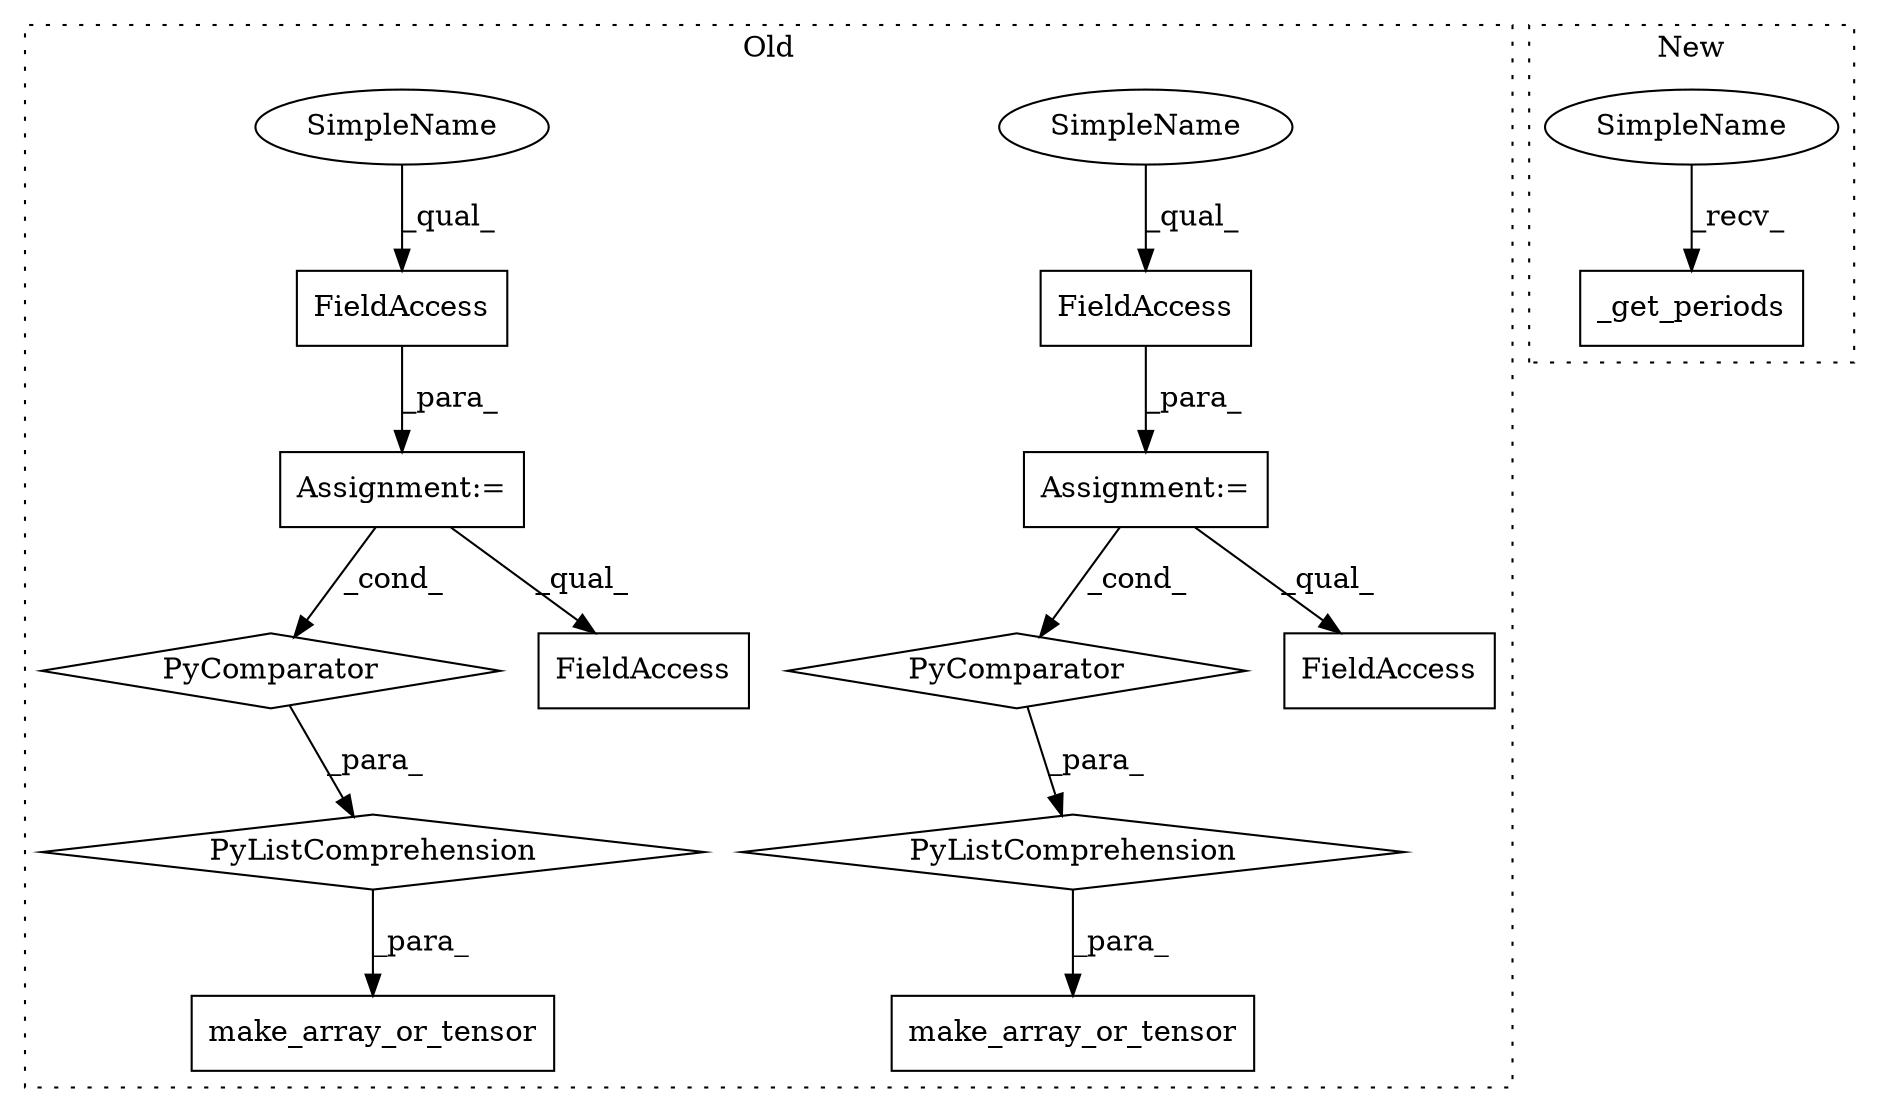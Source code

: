 digraph G {
subgraph cluster0 {
1 [label="PyListComprehension" a="109" s="9283" l="107" shape="diamond"];
3 [label="PyComparator" a="113" s="9347" l="35" shape="diamond"];
4 [label="make_array_or_tensor" a="32" s="9251,9390" l="32,-5" shape="box"];
5 [label="Assignment:=" a="7" s="9347" l="35" shape="box"];
6 [label="FieldAccess" a="22" s="9283" l="6" shape="box"];
7 [label="FieldAccess" a="22" s="9356" l="17" shape="box"];
8 [label="FieldAccess" a="22" s="9221" l="17" shape="box"];
9 [label="Assignment:=" a="7" s="9212" l="35" shape="box"];
10 [label="PyComparator" a="113" s="9212" l="35" shape="diamond"];
11 [label="FieldAccess" a="22" s="9145" l="9" shape="box"];
12 [label="make_array_or_tensor" a="32" s="9113,9255" l="32,-5" shape="box"];
13 [label="PyListComprehension" a="109" s="9145" l="110" shape="diamond"];
14 [label="SimpleName" a="42" s="9221" l="4" shape="ellipse"];
15 [label="SimpleName" a="42" s="9356" l="4" shape="ellipse"];
label = "Old";
style="dotted";
}
subgraph cluster1 {
2 [label="_get_periods" a="32" s="9104" l="14" shape="box"];
16 [label="SimpleName" a="42" s="9099" l="4" shape="ellipse"];
label = "New";
style="dotted";
}
1 -> 4 [label="_para_"];
3 -> 1 [label="_para_"];
5 -> 3 [label="_cond_"];
5 -> 6 [label="_qual_"];
7 -> 5 [label="_para_"];
8 -> 9 [label="_para_"];
9 -> 11 [label="_qual_"];
9 -> 10 [label="_cond_"];
10 -> 13 [label="_para_"];
13 -> 12 [label="_para_"];
14 -> 8 [label="_qual_"];
15 -> 7 [label="_qual_"];
16 -> 2 [label="_recv_"];
}